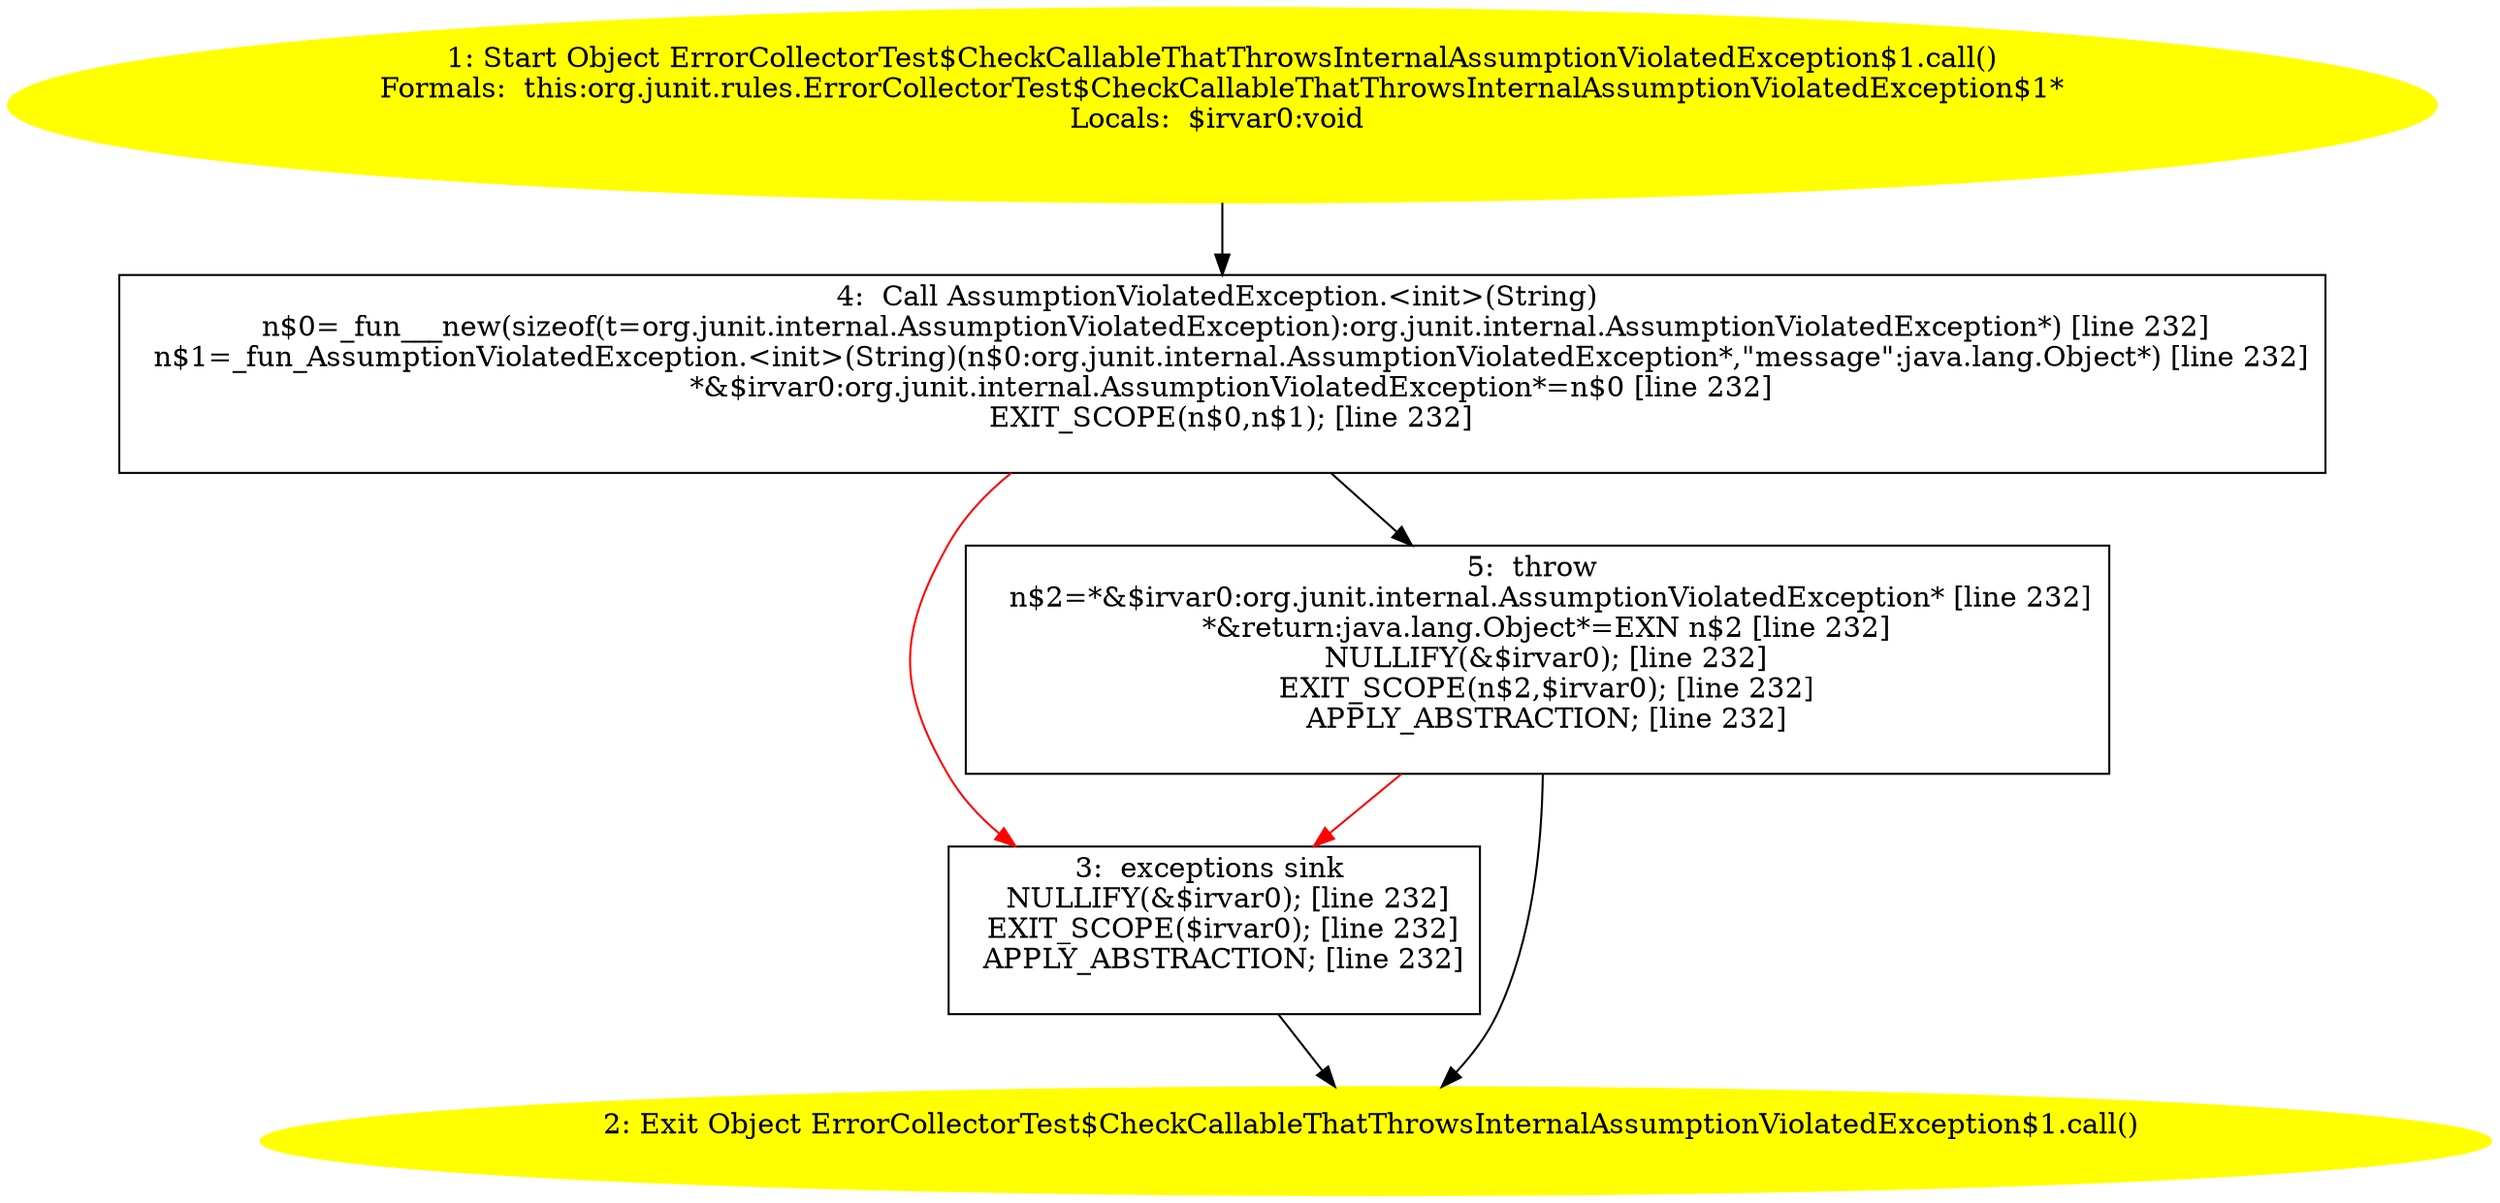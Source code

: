 /* @generated */
digraph cfg {
"org.junit.rules.ErrorCollectorTest$CheckCallableThatThrowsInternalAssumptionViolatedException$1.call.2f8adb95b6a37e14e7edaea3e6f7509e_1" [label="1: Start Object ErrorCollectorTest$CheckCallableThatThrowsInternalAssumptionViolatedException$1.call()\nFormals:  this:org.junit.rules.ErrorCollectorTest$CheckCallableThatThrowsInternalAssumptionViolatedException$1*\nLocals:  $irvar0:void \n  " color=yellow style=filled]
	

	 "org.junit.rules.ErrorCollectorTest$CheckCallableThatThrowsInternalAssumptionViolatedException$1.call.2f8adb95b6a37e14e7edaea3e6f7509e_1" -> "org.junit.rules.ErrorCollectorTest$CheckCallableThatThrowsInternalAssumptionViolatedException$1.call.2f8adb95b6a37e14e7edaea3e6f7509e_4" ;
"org.junit.rules.ErrorCollectorTest$CheckCallableThatThrowsInternalAssumptionViolatedException$1.call.2f8adb95b6a37e14e7edaea3e6f7509e_2" [label="2: Exit Object ErrorCollectorTest$CheckCallableThatThrowsInternalAssumptionViolatedException$1.call() \n  " color=yellow style=filled]
	

"org.junit.rules.ErrorCollectorTest$CheckCallableThatThrowsInternalAssumptionViolatedException$1.call.2f8adb95b6a37e14e7edaea3e6f7509e_3" [label="3:  exceptions sink \n   NULLIFY(&$irvar0); [line 232]\n  EXIT_SCOPE($irvar0); [line 232]\n  APPLY_ABSTRACTION; [line 232]\n " shape="box"]
	

	 "org.junit.rules.ErrorCollectorTest$CheckCallableThatThrowsInternalAssumptionViolatedException$1.call.2f8adb95b6a37e14e7edaea3e6f7509e_3" -> "org.junit.rules.ErrorCollectorTest$CheckCallableThatThrowsInternalAssumptionViolatedException$1.call.2f8adb95b6a37e14e7edaea3e6f7509e_2" ;
"org.junit.rules.ErrorCollectorTest$CheckCallableThatThrowsInternalAssumptionViolatedException$1.call.2f8adb95b6a37e14e7edaea3e6f7509e_4" [label="4:  Call AssumptionViolatedException.<init>(String) \n   n$0=_fun___new(sizeof(t=org.junit.internal.AssumptionViolatedException):org.junit.internal.AssumptionViolatedException*) [line 232]\n  n$1=_fun_AssumptionViolatedException.<init>(String)(n$0:org.junit.internal.AssumptionViolatedException*,\"message\":java.lang.Object*) [line 232]\n  *&$irvar0:org.junit.internal.AssumptionViolatedException*=n$0 [line 232]\n  EXIT_SCOPE(n$0,n$1); [line 232]\n " shape="box"]
	

	 "org.junit.rules.ErrorCollectorTest$CheckCallableThatThrowsInternalAssumptionViolatedException$1.call.2f8adb95b6a37e14e7edaea3e6f7509e_4" -> "org.junit.rules.ErrorCollectorTest$CheckCallableThatThrowsInternalAssumptionViolatedException$1.call.2f8adb95b6a37e14e7edaea3e6f7509e_5" ;
	 "org.junit.rules.ErrorCollectorTest$CheckCallableThatThrowsInternalAssumptionViolatedException$1.call.2f8adb95b6a37e14e7edaea3e6f7509e_4" -> "org.junit.rules.ErrorCollectorTest$CheckCallableThatThrowsInternalAssumptionViolatedException$1.call.2f8adb95b6a37e14e7edaea3e6f7509e_3" [color="red" ];
"org.junit.rules.ErrorCollectorTest$CheckCallableThatThrowsInternalAssumptionViolatedException$1.call.2f8adb95b6a37e14e7edaea3e6f7509e_5" [label="5:  throw \n   n$2=*&$irvar0:org.junit.internal.AssumptionViolatedException* [line 232]\n  *&return:java.lang.Object*=EXN n$2 [line 232]\n  NULLIFY(&$irvar0); [line 232]\n  EXIT_SCOPE(n$2,$irvar0); [line 232]\n  APPLY_ABSTRACTION; [line 232]\n " shape="box"]
	

	 "org.junit.rules.ErrorCollectorTest$CheckCallableThatThrowsInternalAssumptionViolatedException$1.call.2f8adb95b6a37e14e7edaea3e6f7509e_5" -> "org.junit.rules.ErrorCollectorTest$CheckCallableThatThrowsInternalAssumptionViolatedException$1.call.2f8adb95b6a37e14e7edaea3e6f7509e_2" ;
	 "org.junit.rules.ErrorCollectorTest$CheckCallableThatThrowsInternalAssumptionViolatedException$1.call.2f8adb95b6a37e14e7edaea3e6f7509e_5" -> "org.junit.rules.ErrorCollectorTest$CheckCallableThatThrowsInternalAssumptionViolatedException$1.call.2f8adb95b6a37e14e7edaea3e6f7509e_3" [color="red" ];
}
